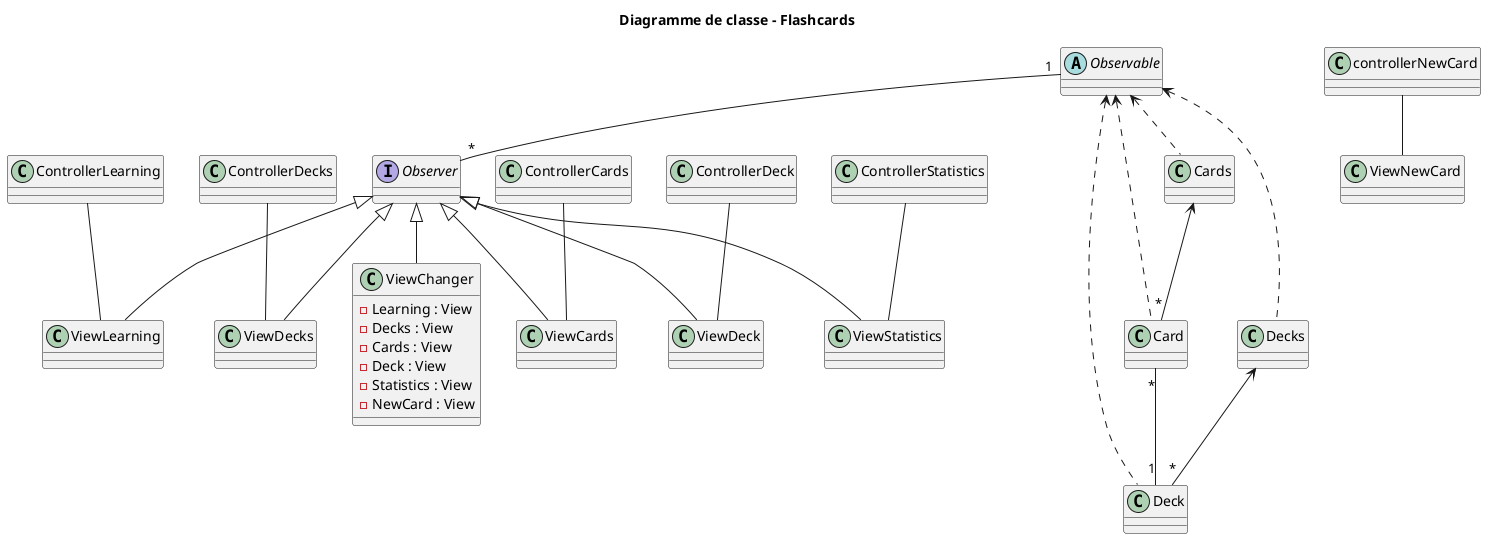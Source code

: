 @startuml Diagramme de classe - Flashcards
title Diagramme de classe - Flashcards

class ViewChanger{
    - Learning : View
    - Decks : View
    - Cards : View
    - Deck : View
    - Statistics : View
    - NewCard : View
}

interface Observer{}
abstract Observable{}
class Card{}
class Decks{}
class Deck{}
class Cards{}
class ViewLearning{} 
class ViewDecks{}
class ViewCards{}
class ViewDeck{}
class ViewStatistics{}
class ViewNewCard{}
class ControllerLearning{}
class ControllerDecks{}
class ControllerCards{}
class ControllerDeck{}
class ControllerStatistics{}
class controllerNewCard{}


Observer <|-- ViewChanger
Observer <|-- ViewLearning
Observer <|-- ViewDecks
Observer <|-- ViewCards
Observer <|-- ViewDeck
Observer <|-- ViewStatistics
Observable <.. Cards
Observable <.. Decks
Observable <.. Deck
Observable <.. Card
Cards <-- "*" Card 
Decks <-- "*" Deck
ControllerLearning -- ViewLearning
ControllerDecks -- ViewDecks
ControllerCards -- ViewCards
ControllerDeck -- ViewDeck
ControllerStatistics -- ViewStatistics
controllerNewCard -- ViewNewCard
Card "*" -- "1" Deck
Observable "1" -- "*" Observer



@enduml